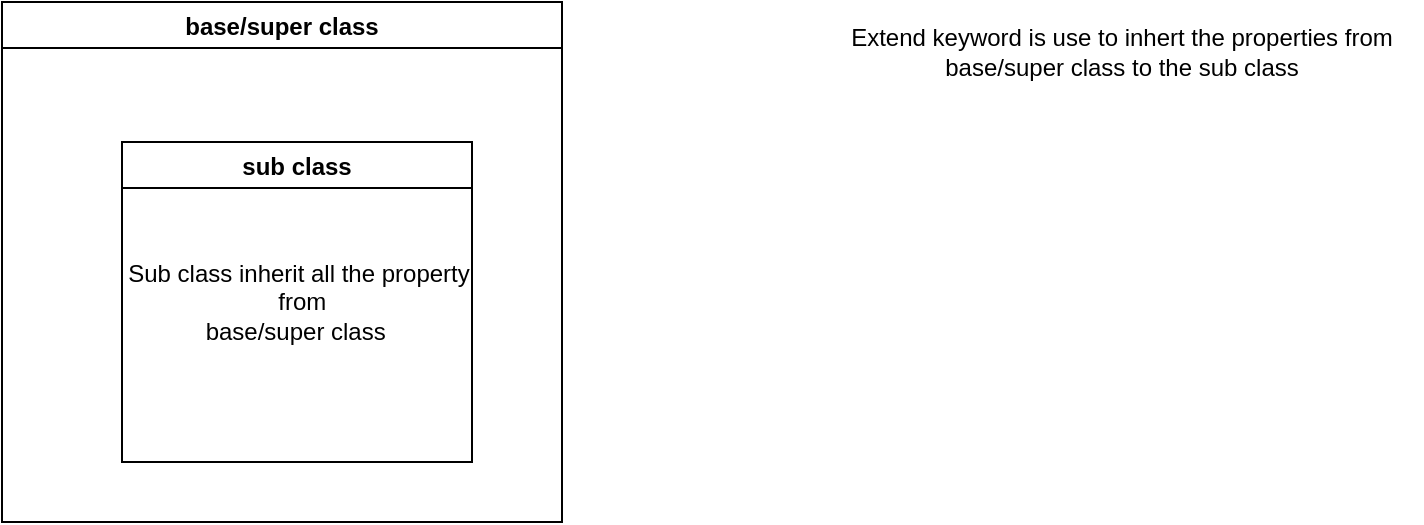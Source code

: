 <mxfile>
    <diagram id="YhX7fISsYiPth1Dhvf58" name="OOP Inheritance">
        <mxGraphModel dx="600" dy="294" grid="1" gridSize="10" guides="1" tooltips="1" connect="1" arrows="1" fold="1" page="1" pageScale="1" pageWidth="850" pageHeight="1100" math="0" shadow="0">
            <root>
                <mxCell id="0"/>
                <mxCell id="1" parent="0"/>
                <mxCell id="2" value="base/super class" style="swimlane;" vertex="1" parent="1">
                    <mxGeometry x="340" y="100" width="280" height="260" as="geometry"/>
                </mxCell>
                <mxCell id="3" value="sub class" style="swimlane;" vertex="1" parent="2">
                    <mxGeometry x="60" y="70" width="175" height="160" as="geometry"/>
                </mxCell>
                <mxCell id="4" value="Sub class inherit all the property&lt;br&gt;&amp;nbsp;from&lt;br&gt;base/super class&amp;nbsp;" style="text;html=1;align=center;verticalAlign=middle;resizable=0;points=[];autosize=1;strokeColor=none;fillColor=none;" vertex="1" parent="2">
                    <mxGeometry x="52.5" y="125" width="190" height="50" as="geometry"/>
                </mxCell>
                <mxCell id="6" value="Extend keyword is use to inhert the properties from base/super class to the sub class" style="text;html=1;strokeColor=none;fillColor=none;align=center;verticalAlign=middle;whiteSpace=wrap;rounded=0;" vertex="1" parent="1">
                    <mxGeometry x="750" y="110" width="300" height="30" as="geometry"/>
                </mxCell>
            </root>
        </mxGraphModel>
    </diagram>
</mxfile>